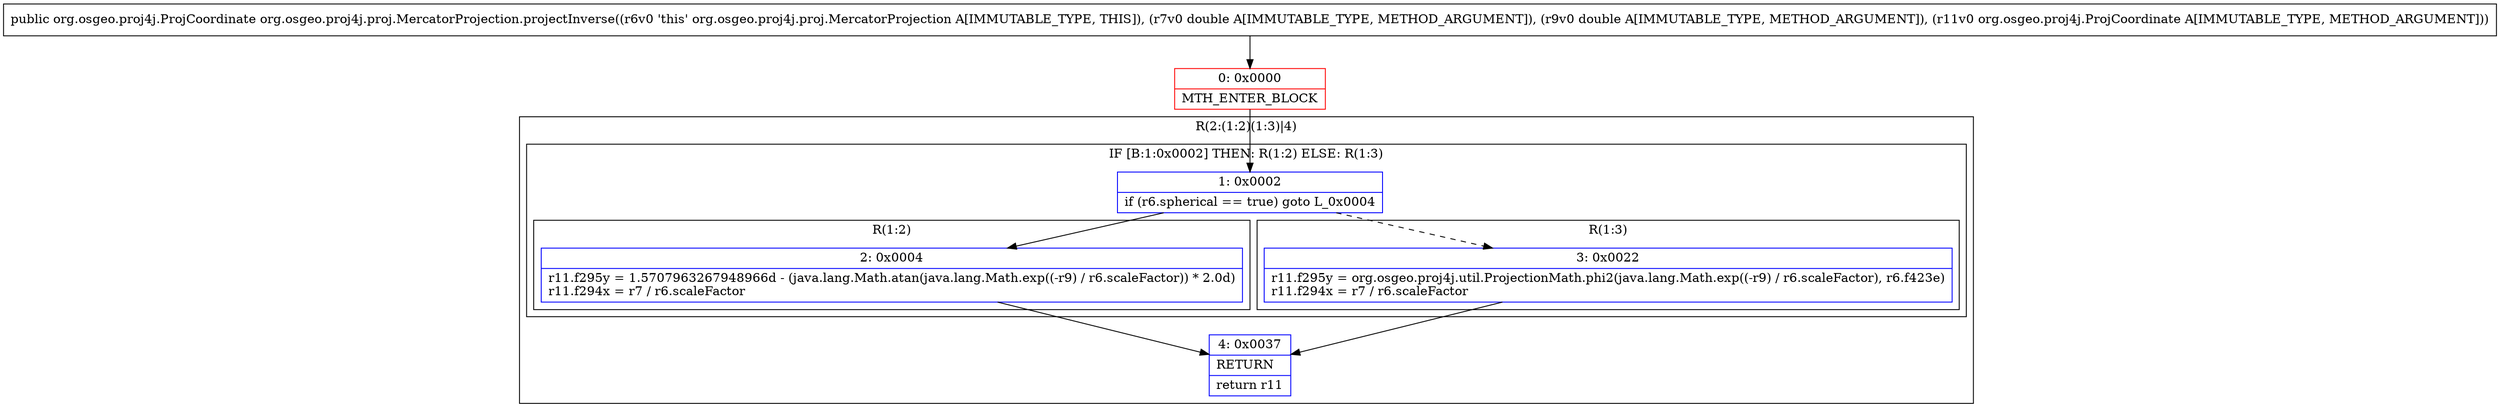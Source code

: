 digraph "CFG fororg.osgeo.proj4j.proj.MercatorProjection.projectInverse(DDLorg\/osgeo\/proj4j\/ProjCoordinate;)Lorg\/osgeo\/proj4j\/ProjCoordinate;" {
subgraph cluster_Region_1342365668 {
label = "R(2:(1:2)(1:3)|4)";
node [shape=record,color=blue];
subgraph cluster_IfRegion_1995123842 {
label = "IF [B:1:0x0002] THEN: R(1:2) ELSE: R(1:3)";
node [shape=record,color=blue];
Node_1 [shape=record,label="{1\:\ 0x0002|if (r6.spherical == true) goto L_0x0004\l}"];
subgraph cluster_Region_1302179326 {
label = "R(1:2)";
node [shape=record,color=blue];
Node_2 [shape=record,label="{2\:\ 0x0004|r11.f295y = 1.5707963267948966d \- (java.lang.Math.atan(java.lang.Math.exp((\-r9) \/ r6.scaleFactor)) * 2.0d)\lr11.f294x = r7 \/ r6.scaleFactor\l}"];
}
subgraph cluster_Region_1749685235 {
label = "R(1:3)";
node [shape=record,color=blue];
Node_3 [shape=record,label="{3\:\ 0x0022|r11.f295y = org.osgeo.proj4j.util.ProjectionMath.phi2(java.lang.Math.exp((\-r9) \/ r6.scaleFactor), r6.f423e)\lr11.f294x = r7 \/ r6.scaleFactor\l}"];
}
}
Node_4 [shape=record,label="{4\:\ 0x0037|RETURN\l|return r11\l}"];
}
Node_0 [shape=record,color=red,label="{0\:\ 0x0000|MTH_ENTER_BLOCK\l}"];
MethodNode[shape=record,label="{public org.osgeo.proj4j.ProjCoordinate org.osgeo.proj4j.proj.MercatorProjection.projectInverse((r6v0 'this' org.osgeo.proj4j.proj.MercatorProjection A[IMMUTABLE_TYPE, THIS]), (r7v0 double A[IMMUTABLE_TYPE, METHOD_ARGUMENT]), (r9v0 double A[IMMUTABLE_TYPE, METHOD_ARGUMENT]), (r11v0 org.osgeo.proj4j.ProjCoordinate A[IMMUTABLE_TYPE, METHOD_ARGUMENT])) }"];
MethodNode -> Node_0;
Node_1 -> Node_2;
Node_1 -> Node_3[style=dashed];
Node_2 -> Node_4;
Node_3 -> Node_4;
Node_0 -> Node_1;
}


